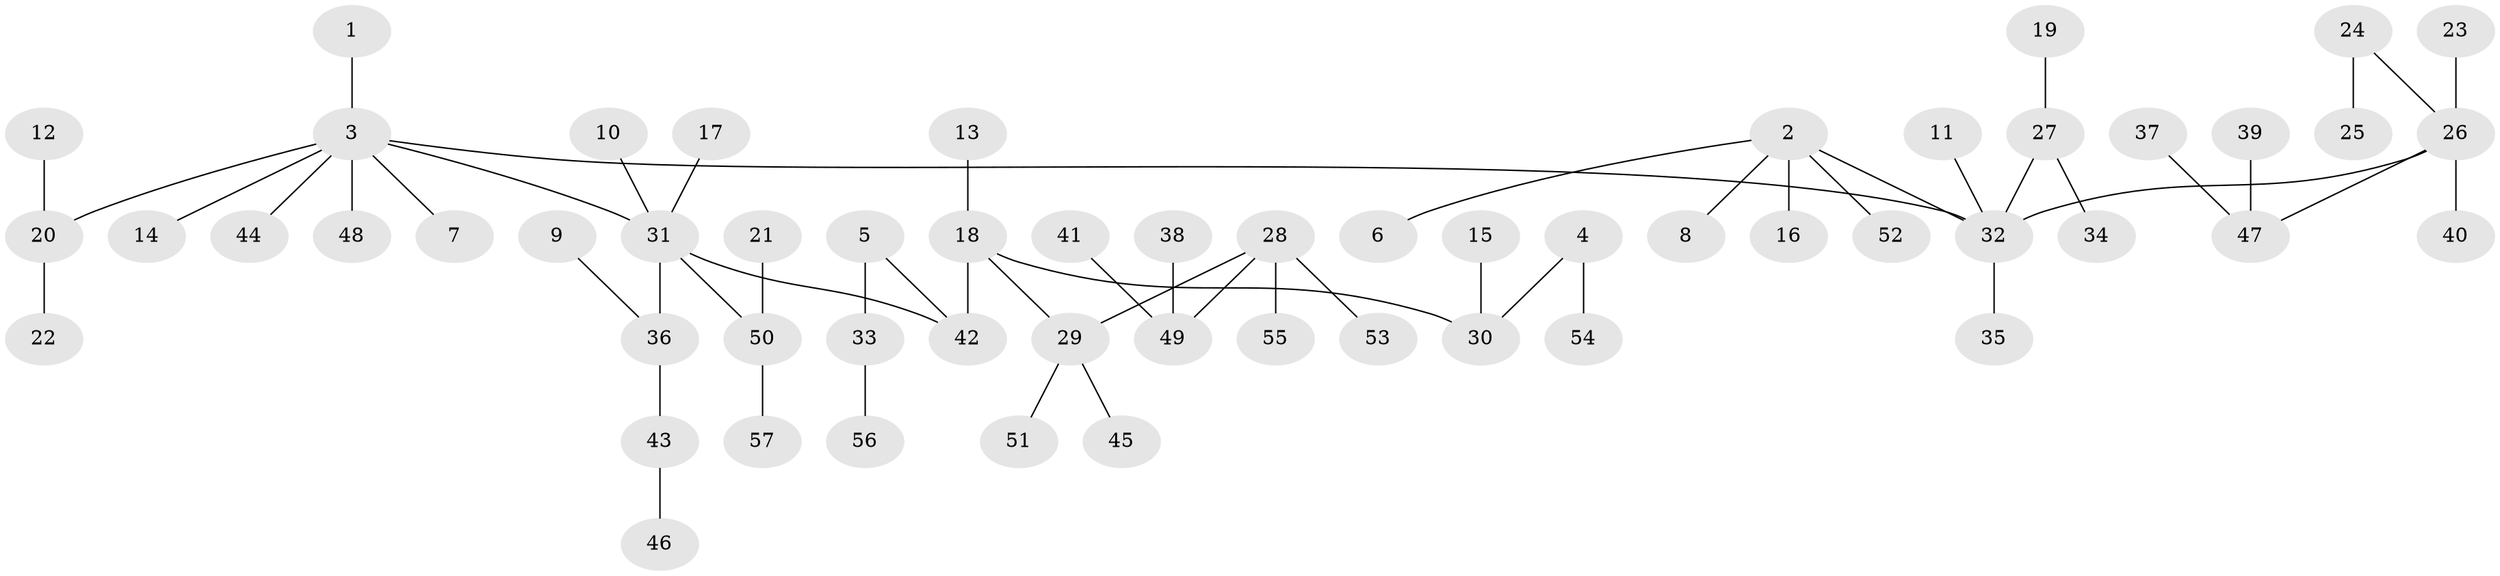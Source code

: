 // original degree distribution, {4: 0.08849557522123894, 5: 0.035398230088495575, 6: 0.02654867256637168, 3: 0.11504424778761062, 2: 0.21238938053097345, 1: 0.5221238938053098}
// Generated by graph-tools (version 1.1) at 2025/50/03/09/25 03:50:24]
// undirected, 57 vertices, 56 edges
graph export_dot {
graph [start="1"]
  node [color=gray90,style=filled];
  1;
  2;
  3;
  4;
  5;
  6;
  7;
  8;
  9;
  10;
  11;
  12;
  13;
  14;
  15;
  16;
  17;
  18;
  19;
  20;
  21;
  22;
  23;
  24;
  25;
  26;
  27;
  28;
  29;
  30;
  31;
  32;
  33;
  34;
  35;
  36;
  37;
  38;
  39;
  40;
  41;
  42;
  43;
  44;
  45;
  46;
  47;
  48;
  49;
  50;
  51;
  52;
  53;
  54;
  55;
  56;
  57;
  1 -- 3 [weight=1.0];
  2 -- 6 [weight=1.0];
  2 -- 8 [weight=1.0];
  2 -- 16 [weight=1.0];
  2 -- 32 [weight=1.0];
  2 -- 52 [weight=1.0];
  3 -- 7 [weight=1.0];
  3 -- 14 [weight=1.0];
  3 -- 20 [weight=1.0];
  3 -- 31 [weight=1.0];
  3 -- 32 [weight=1.0];
  3 -- 44 [weight=1.0];
  3 -- 48 [weight=1.0];
  4 -- 30 [weight=1.0];
  4 -- 54 [weight=1.0];
  5 -- 33 [weight=1.0];
  5 -- 42 [weight=1.0];
  9 -- 36 [weight=1.0];
  10 -- 31 [weight=1.0];
  11 -- 32 [weight=1.0];
  12 -- 20 [weight=1.0];
  13 -- 18 [weight=1.0];
  15 -- 30 [weight=1.0];
  17 -- 31 [weight=1.0];
  18 -- 29 [weight=1.0];
  18 -- 30 [weight=1.0];
  18 -- 42 [weight=1.0];
  19 -- 27 [weight=1.0];
  20 -- 22 [weight=1.0];
  21 -- 50 [weight=1.0];
  23 -- 26 [weight=1.0];
  24 -- 25 [weight=1.0];
  24 -- 26 [weight=1.0];
  26 -- 32 [weight=1.0];
  26 -- 40 [weight=1.0];
  26 -- 47 [weight=1.0];
  27 -- 32 [weight=1.0];
  27 -- 34 [weight=1.0];
  28 -- 29 [weight=1.0];
  28 -- 49 [weight=1.0];
  28 -- 53 [weight=1.0];
  28 -- 55 [weight=1.0];
  29 -- 45 [weight=1.0];
  29 -- 51 [weight=1.0];
  31 -- 36 [weight=1.0];
  31 -- 42 [weight=1.0];
  31 -- 50 [weight=1.0];
  32 -- 35 [weight=1.0];
  33 -- 56 [weight=1.0];
  36 -- 43 [weight=1.0];
  37 -- 47 [weight=1.0];
  38 -- 49 [weight=1.0];
  39 -- 47 [weight=1.0];
  41 -- 49 [weight=1.0];
  43 -- 46 [weight=1.0];
  50 -- 57 [weight=1.0];
}
